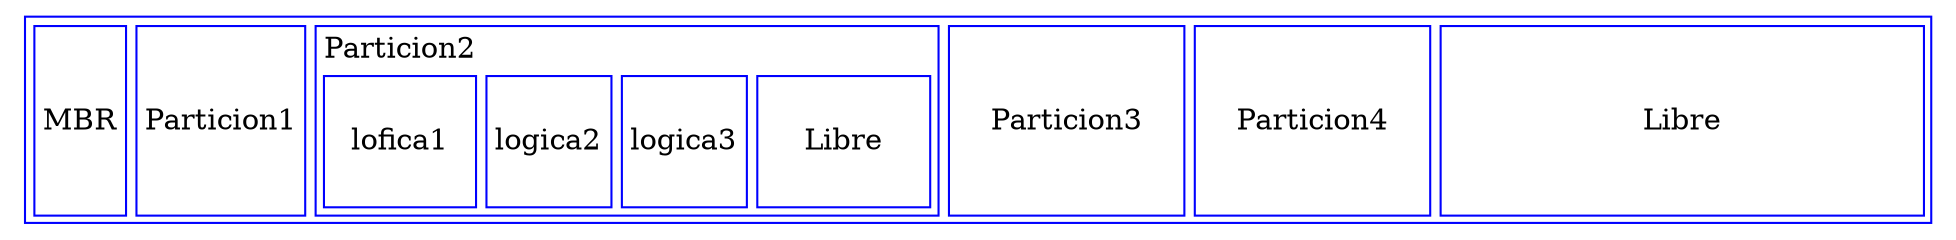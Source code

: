 digraph g{
			tbl[
				shape = plaintext
				label = <
				<table border='1' cellborder='0' color='blue' cellspacing='1'>
        			<tr><td width = '0' border = '0'>
			<table border='1' cellborder='0' color='blue' cellspacing='1'>
				<tr><td>  </td></tr>
		 		<tr><td>MBR</td></tr>
		 		<tr><td>  </td></tr>
			</table>
		</td><td width = '11' border = '0'>
			<table border='1' cellborder='0' color='blue' cellspacing='1'>
				<tr><td>  </td></tr>
		 		<tr><td>Particion1</td></tr>
		 		<tr><td>  </td></tr>
			</table>
		</td><td width = '117' border = '0'>
			<table border='1' cellborder='0' color='blue' cellspacing='1'>
		 		<tr><td>Particion2</td></tr>
				 <tr><td width = '5' border = '0'>
			<table border='1' cellborder='0' color='blue' cellspacing='1'>
				<tr><td>  </td></tr>
		 		<tr><td>lofica1</td></tr>
		 		<tr><td>  </td></tr>
			</table>
		</td><td width = '5' border = '0'>
			<table border='1' cellborder='0' color='blue' cellspacing='1'>
				<tr><td>  </td></tr>
		 		<tr><td>logica2</td></tr>
		 		<tr><td>  </td></tr>
			</table>
		</td><td width = '5' border = '0'>
			<table border='1' cellborder='0' color='blue' cellspacing='1'>
				<tr><td>  </td></tr>
		 		<tr><td>logica3</td></tr>
		 		<tr><td>  </td></tr>
			</table>
		</td><td width = '87' border = '0'>
			<table border='1' cellborder='0' color='blue' cellspacing='1'>
				<tr><td>  </td></tr>
		 		<tr><td>Libre</td></tr>
		 		<tr><td>  </td></tr>
			</table>
		</td></tr>
			</table>
		</td><td width = '117' border = '0'>
			<table border='1' cellborder='0' color='blue' cellspacing='1'>
				<tr><td>  </td></tr>
		 		<tr><td>Particion3</td></tr>
		 		<tr><td>  </td></tr>
			</table>
		</td><td width = '117' border = '0'>
			<table border='1' cellborder='0' color='blue' cellspacing='1'>
				<tr><td>  </td></tr>
		 		<tr><td>Particion4</td></tr>
		 		<tr><td>  </td></tr>
			</table>
		</td><td width = '236' border = '0'>
			<table border='1' cellborder='0' color='blue' cellspacing='1'>
				<tr><td>  </td></tr>
		 		<tr><td>Libre</td></tr>
		 		<tr><td>  </td></tr>
			</table>
		</td></tr></table>>];}
